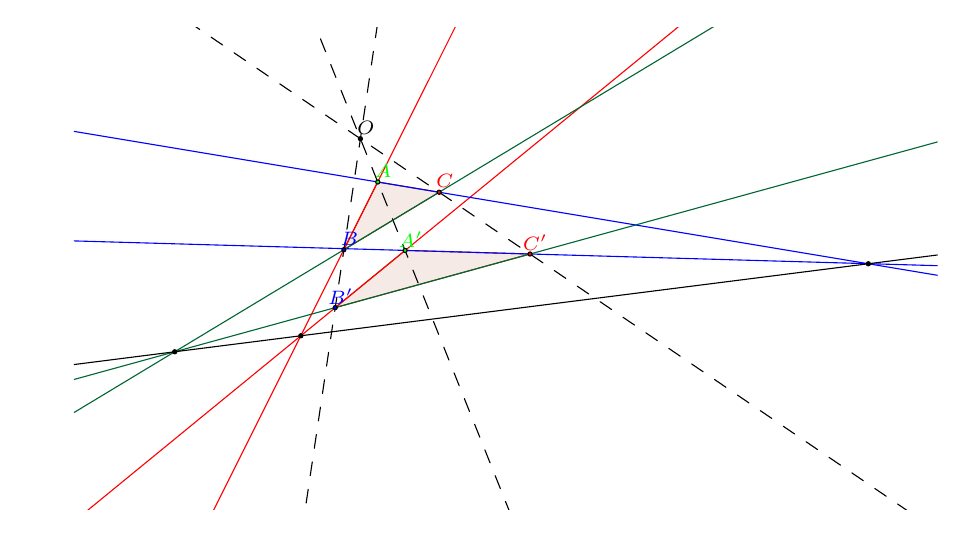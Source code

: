 \definecolor{qqwwtt}{rgb}{0.,0.4,0.2}
\definecolor{zzttqq}{rgb}{0.6,0.2,0.}
\definecolor{ffqqqq}{rgb}{1.,0.,0.}
\definecolor{qqqqff}{rgb}{0.,0.,1.}
\definecolor{qqffqq}{rgb}{0.,1.,0.}
\begin{tikzpicture}[scale=0.5,line cap=round,line join=round,>=triangle 45,x=1.0cm,y=1.0cm]
\clip(-2.64,-4.96) rectangle (19.3,7.28);
\fill[color=zzttqq,fill=zzttqq,fill opacity=0.1] (5.08,3.36) -- (4.22,1.64) -- (6.64,3.1) -- cycle;
\fill[color=zzttqq,fill=zzttqq,fill opacity=0.1] (5.775,1.622) -- (4.001,0.17) -- (8.948,1.531) -- cycle;
\draw [color=zzttqq] (5.08,3.36)-- (4.22,1.64);
\draw [color=zzttqq] (4.22,1.64)-- (6.64,3.1);
\draw [color=zzttqq] (6.64,3.1)-- (5.08,3.36);
\draw [dash pattern=on 5pt off 5pt,domain=-2.64:19.3] plot(\x,{(--7.066-1.1*\x)/0.44});
\draw [dash pattern=on 5pt off 5pt,domain=-2.64:19.3] plot(\x,{(--11.212-2.82*\x)/-0.42});
\draw [dash pattern=on 5pt off 5pt,domain=-2.64:19.3] plot(\x,{(--15.23-1.36*\x)/2.});
\draw [color=zzttqq] (5.775,1.622)-- (4.001,0.17);
\draw [color=zzttqq] (4.001,0.17)-- (8.948,1.531);
\draw [color=zzttqq] (8.948,1.531)-- (5.775,1.622);
\draw [color=ffqqqq,domain=-2.64:19.3] plot(\x,{(--5.848-1.72*\x)/-0.86});
\draw [color=ffqqqq,domain=-2.64:19.3] plot(\x,{(--5.51-1.452*\x)/-1.774});
\draw [color=qqqqff,domain=-2.64:19.3] plot(\x,{(--6.562-0.26*\x)/1.56});
\draw [color=qqqqff,domain=-2.64:19.3] plot(\x,{(--5.674-0.091*\x)/3.173});
\draw [color=qqwwtt,domain=-2.64:19.3] plot(\x,{(-2.192--1.46*\x)/2.42});
\draw [color=qqwwtt,domain=-2.64:19.3] plot(\x,{(-4.606--1.361*\x)/4.947});
\draw [domain=-2.64:19.3] plot(\x,{(-13.584--1.829*\x)/14.414});
\begin{scriptsize}
\draw [fill=qqffqq] (5.08,3.36) circle (1.5pt);
\draw[color=qqffqq] (5.22,3.64) node {$A$};
\draw [fill=qqqqff] (4.22,1.64) circle (1.5pt);
\draw[color=qqqqff] (4.36,1.92) node {$B$};
\draw [fill=ffqqqq] (6.64,3.1) circle (1.5pt);
\draw[color=ffqqqq] (6.78,3.38) node {$C$};
\draw [fill=black] (4.64,4.46) circle (1.5pt);
\draw[color=black] (4.78,4.74) node {$O$};
\draw [fill=qqffqq] (5.775,1.622) circle (1.5pt);
\draw[color=qqffqq] (5.92,1.9) node {$A'$};
\draw [fill=qqqqff] (4.001,0.17) circle (1.5pt);
\draw[color=qqqqff] (4.14,0.44) node {$B'$};
\draw [fill=ffqqqq] (8.948,1.531) circle (1.5pt);
\draw[color=ffqqqq] (9.08,1.82) node {$C'$};
\draw [fill=black] (3.127,-0.546) circle (1.5pt);
%\draw[color=black] (3.26,-0.26) node {$H$};
\draw [fill=black] (17.541,1.283) circle (1.5pt);
%\draw[color=black] (17.68,1.56) node {$I$};
\draw [fill=black] (-0.076,-0.952) circle (1.5pt);
%\draw[color=black] (0.06,-0.68) node {$J$};
\end{scriptsize}
\end{tikzpicture}
